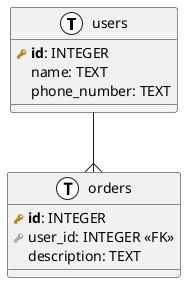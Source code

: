 @startuml tables

!define primary_key(x) <b><color:#b8861b><&key></color> x</b>
!define foreign_key(x) <color:#aaaaaa><&key></color> x
!define column(x) <color:#efefef><&media-record></color> x
!define table(x) entity x << (T, white) >>

table(users) {
  primary_key(id): INTEGER
  column(name): TEXT
  column(phone_number): TEXT
}

table(orders) {
  primary_key(id): INTEGER
  foreign_key(user_id): INTEGER <<FK>>
  column(description): TEXT
}


users --{ orders
@enduml